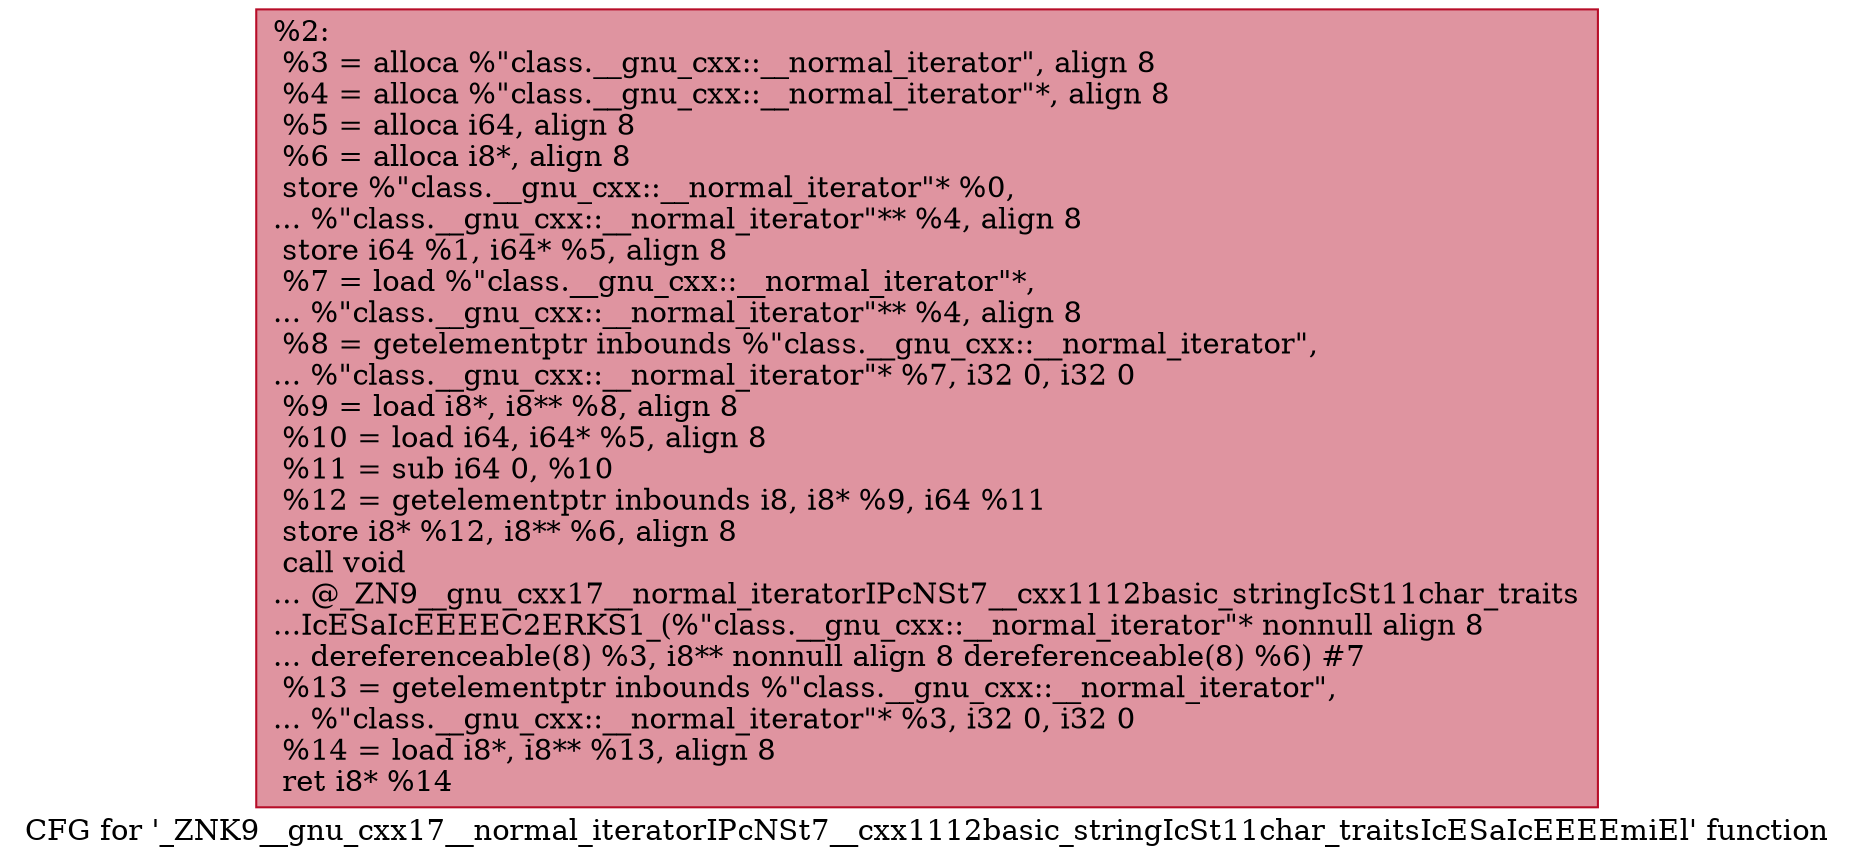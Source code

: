digraph "CFG for '_ZNK9__gnu_cxx17__normal_iteratorIPcNSt7__cxx1112basic_stringIcSt11char_traitsIcESaIcEEEEmiEl' function" {
	label="CFG for '_ZNK9__gnu_cxx17__normal_iteratorIPcNSt7__cxx1112basic_stringIcSt11char_traitsIcESaIcEEEEmiEl' function";

	Node0x563f4b5e8300 [shape=record,color="#b70d28ff", style=filled, fillcolor="#b70d2870",label="{%2:\l  %3 = alloca %\"class.__gnu_cxx::__normal_iterator\", align 8\l  %4 = alloca %\"class.__gnu_cxx::__normal_iterator\"*, align 8\l  %5 = alloca i64, align 8\l  %6 = alloca i8*, align 8\l  store %\"class.__gnu_cxx::__normal_iterator\"* %0,\l... %\"class.__gnu_cxx::__normal_iterator\"** %4, align 8\l  store i64 %1, i64* %5, align 8\l  %7 = load %\"class.__gnu_cxx::__normal_iterator\"*,\l... %\"class.__gnu_cxx::__normal_iterator\"** %4, align 8\l  %8 = getelementptr inbounds %\"class.__gnu_cxx::__normal_iterator\",\l... %\"class.__gnu_cxx::__normal_iterator\"* %7, i32 0, i32 0\l  %9 = load i8*, i8** %8, align 8\l  %10 = load i64, i64* %5, align 8\l  %11 = sub i64 0, %10\l  %12 = getelementptr inbounds i8, i8* %9, i64 %11\l  store i8* %12, i8** %6, align 8\l  call void\l... @_ZN9__gnu_cxx17__normal_iteratorIPcNSt7__cxx1112basic_stringIcSt11char_traits\l...IcESaIcEEEEC2ERKS1_(%\"class.__gnu_cxx::__normal_iterator\"* nonnull align 8\l... dereferenceable(8) %3, i8** nonnull align 8 dereferenceable(8) %6) #7\l  %13 = getelementptr inbounds %\"class.__gnu_cxx::__normal_iterator\",\l... %\"class.__gnu_cxx::__normal_iterator\"* %3, i32 0, i32 0\l  %14 = load i8*, i8** %13, align 8\l  ret i8* %14\l}"];
}
